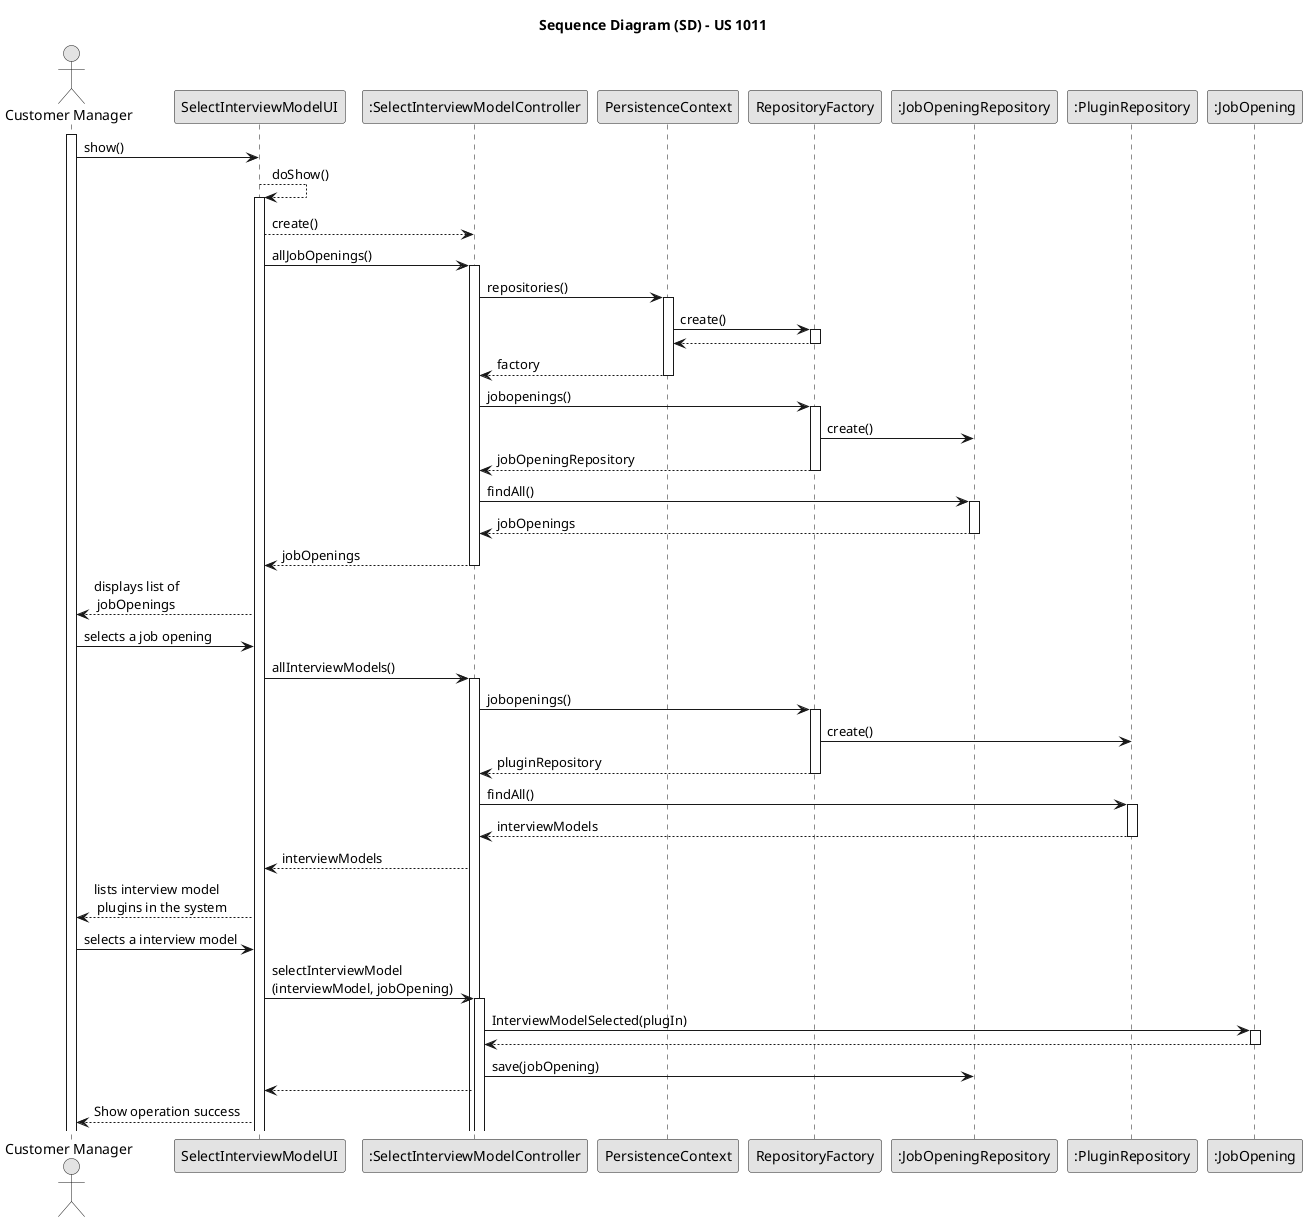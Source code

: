 @startuml
skinparam monochrome true
skinparam packageStyle rectangle
skinparam shadowing false

title Sequence Diagram (SD) - US 1011



actor "Customer Manager" as User
participant "SelectInterviewModelUI" as UI
participant ":SelectInterviewModelController" as Controller

participant "PersistenceContext" as PersistenceContext
participant "RepositoryFactory" as Rep
participant ":JobOpeningRepository" as JobRep
participant ":PluginRepository" as PluRep
participant ":JobOpening" as JobOpening


activate User

    User -> UI : show()

        UI --> UI : doShow()
    activate UI

    UI --> Controller : create()

    UI -> Controller : allJobOpenings()
    activate Controller

    Controller -> PersistenceContext : repositories()
    activate PersistenceContext

    PersistenceContext -> Rep : create()
    activate Rep

    Rep --> PersistenceContext
    deactivate Rep

    PersistenceContext --> Controller : factory
    deactivate PersistenceContext

    Controller -> Rep : jobopenings()
    activate Rep

    Rep -> JobRep : create()

    Rep --> Controller : jobOpeningRepository
    deactivate Rep

    Controller -> JobRep : findAll()
    activate JobRep

    JobRep --> Controller : jobOpenings
    deactivate JobRep


    Controller --> UI : jobOpenings
    deactivate Controller

    UI --> User : displays list of\n jobOpenings

    User -> UI : selects a job opening


        UI -> Controller : allInterviewModels()
        activate Controller

            Controller -> Rep : jobopenings()
            activate Rep

            Rep -> PluRep : create()

            Rep --> Controller : pluginRepository
            deactivate Rep

            Controller -> PluRep : findAll()
            activate PluRep

            PluRep --> Controller : interviewModels
            deactivate PluRep

            Controller --> UI : interviewModels

            UI --> User : lists interview model\n plugins in the system

            User -> UI : selects a interview model

            UI -> Controller : selectInterviewModel\n(interviewModel, jobOpening)
            activate Controller

            Controller -> JobOpening : InterviewModelSelected(plugIn)
            activate JobOpening

            JobOpening --> Controller
            deactivate JobOpening

            Controller -> JobRep : save(jobOpening)

            Controller --> UI

            UI --> User : Show operation success

    deactivate Rep

@enduml